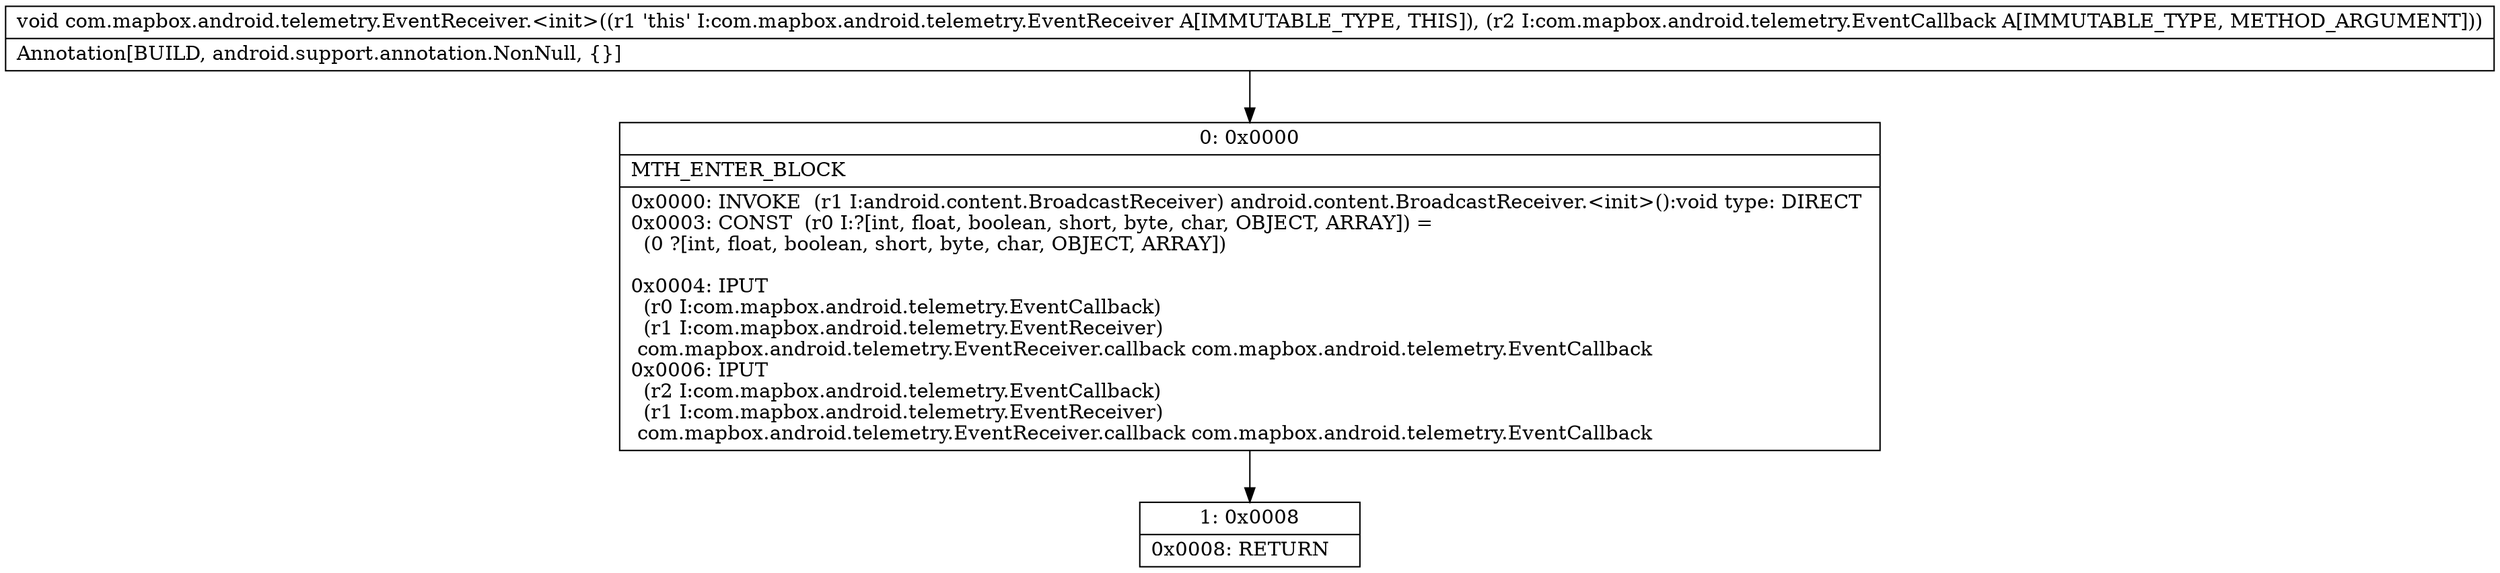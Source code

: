 digraph "CFG forcom.mapbox.android.telemetry.EventReceiver.\<init\>(Lcom\/mapbox\/android\/telemetry\/EventCallback;)V" {
Node_0 [shape=record,label="{0\:\ 0x0000|MTH_ENTER_BLOCK\l|0x0000: INVOKE  (r1 I:android.content.BroadcastReceiver) android.content.BroadcastReceiver.\<init\>():void type: DIRECT \l0x0003: CONST  (r0 I:?[int, float, boolean, short, byte, char, OBJECT, ARRAY]) = \l  (0 ?[int, float, boolean, short, byte, char, OBJECT, ARRAY])\l \l0x0004: IPUT  \l  (r0 I:com.mapbox.android.telemetry.EventCallback)\l  (r1 I:com.mapbox.android.telemetry.EventReceiver)\l com.mapbox.android.telemetry.EventReceiver.callback com.mapbox.android.telemetry.EventCallback \l0x0006: IPUT  \l  (r2 I:com.mapbox.android.telemetry.EventCallback)\l  (r1 I:com.mapbox.android.telemetry.EventReceiver)\l com.mapbox.android.telemetry.EventReceiver.callback com.mapbox.android.telemetry.EventCallback \l}"];
Node_1 [shape=record,label="{1\:\ 0x0008|0x0008: RETURN   \l}"];
MethodNode[shape=record,label="{void com.mapbox.android.telemetry.EventReceiver.\<init\>((r1 'this' I:com.mapbox.android.telemetry.EventReceiver A[IMMUTABLE_TYPE, THIS]), (r2 I:com.mapbox.android.telemetry.EventCallback A[IMMUTABLE_TYPE, METHOD_ARGUMENT]))  | Annotation[BUILD, android.support.annotation.NonNull, \{\}]\l}"];
MethodNode -> Node_0;
Node_0 -> Node_1;
}

